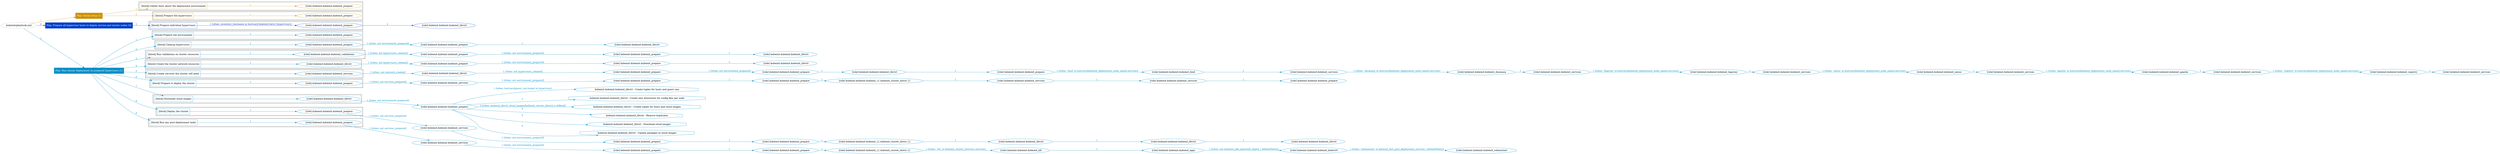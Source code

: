 digraph {
	graph [concentrate=true ordering=in rankdir=LR ratio=fill]
	edge [esep=5 sep=10]
	"kubeinit/playbook.yml" [id=root_node style=dotted]
	play_c8e9a2fd [label="Play: Initial setup (1)" color="#cc9100" fontcolor="#ffffff" id=play_c8e9a2fd shape=box style=filled tooltip=localhost]
	"kubeinit/playbook.yml" -> play_c8e9a2fd [label="1 " color="#cc9100" fontcolor="#cc9100" id=edge_499ee895 labeltooltip="1 " tooltip="1 "]
	subgraph "kubeinit.kubeinit.kubeinit_prepare" {
		role_9f97960c [label="[role] kubeinit.kubeinit.kubeinit_prepare" color="#cc9100" id=role_9f97960c tooltip="kubeinit.kubeinit.kubeinit_prepare"]
	}
	subgraph "kubeinit.kubeinit.kubeinit_prepare" {
		role_a32879fe [label="[role] kubeinit.kubeinit.kubeinit_prepare" color="#cc9100" id=role_a32879fe tooltip="kubeinit.kubeinit.kubeinit_prepare"]
	}
	subgraph "Play: Initial setup (1)" {
		play_c8e9a2fd -> block_ddce138d [label=1 color="#cc9100" fontcolor="#cc9100" id=edge_f18a7a2a labeltooltip=1 tooltip=1]
		subgraph cluster_block_ddce138d {
			block_ddce138d [label="[block] Gather facts about the deployment environment" color="#cc9100" id=block_ddce138d labeltooltip="Gather facts about the deployment environment" shape=box tooltip="Gather facts about the deployment environment"]
			block_ddce138d -> role_9f97960c [label="1 " color="#cc9100" fontcolor="#cc9100" id=edge_19dff3fe labeltooltip="1 " tooltip="1 "]
		}
		play_c8e9a2fd -> block_71250d1a [label=2 color="#cc9100" fontcolor="#cc9100" id=edge_e2ef8e1c labeltooltip=2 tooltip=2]
		subgraph cluster_block_71250d1a {
			block_71250d1a [label="[block] Prepare the hypervisors" color="#cc9100" id=block_71250d1a labeltooltip="Prepare the hypervisors" shape=box tooltip="Prepare the hypervisors"]
			block_71250d1a -> role_a32879fe [label="1 " color="#cc9100" fontcolor="#cc9100" id=edge_1887301f labeltooltip="1 " tooltip="1 "]
		}
	}
	play_f9b6962a [label="Play: Prepare all hypervisor hosts to deploy service and cluster nodes (0)" color="#013ecb" fontcolor="#ffffff" id=play_f9b6962a shape=box style=filled tooltip="Play: Prepare all hypervisor hosts to deploy service and cluster nodes (0)"]
	"kubeinit/playbook.yml" -> play_f9b6962a [label="2 " color="#013ecb" fontcolor="#013ecb" id=edge_2c439acb labeltooltip="2 " tooltip="2 "]
	subgraph "kubeinit.kubeinit.kubeinit_libvirt" {
		role_da05e594 [label="[role] kubeinit.kubeinit.kubeinit_libvirt" color="#013ecb" id=role_da05e594 tooltip="kubeinit.kubeinit.kubeinit_libvirt"]
	}
	subgraph "kubeinit.kubeinit.kubeinit_prepare" {
		role_05eef452 [label="[role] kubeinit.kubeinit.kubeinit_prepare" color="#013ecb" id=role_05eef452 tooltip="kubeinit.kubeinit.kubeinit_prepare"]
		role_05eef452 -> role_da05e594 [label="1 " color="#013ecb" fontcolor="#013ecb" id=edge_7661a7ce labeltooltip="1 " tooltip="1 "]
	}
	subgraph "Play: Prepare all hypervisor hosts to deploy service and cluster nodes (0)" {
		play_f9b6962a -> block_f9dbd3ed [label=1 color="#013ecb" fontcolor="#013ecb" id=edge_f9cae0e6 labeltooltip=1 tooltip=1]
		subgraph cluster_block_f9dbd3ed {
			block_f9dbd3ed [label="[block] Prepare individual hypervisors" color="#013ecb" id=block_f9dbd3ed labeltooltip="Prepare individual hypervisors" shape=box tooltip="Prepare individual hypervisors"]
			block_f9dbd3ed -> role_05eef452 [label="1 [when: inventory_hostname in hostvars['kubeinit-facts'].hypervisors]" color="#013ecb" fontcolor="#013ecb" id=edge_e7faaf63 labeltooltip="1 [when: inventory_hostname in hostvars['kubeinit-facts'].hypervisors]" tooltip="1 [when: inventory_hostname in hostvars['kubeinit-facts'].hypervisors]"]
		}
	}
	play_d53f347e [label="Play: Run cluster deployment on prepared hypervisors (1)" color="#038ec9" fontcolor="#ffffff" id=play_d53f347e shape=box style=filled tooltip=localhost]
	"kubeinit/playbook.yml" -> play_d53f347e [label="3 " color="#038ec9" fontcolor="#038ec9" id=edge_8be7308c labeltooltip="3 " tooltip="3 "]
	subgraph "kubeinit.kubeinit.kubeinit_prepare" {
		role_e6ece703 [label="[role] kubeinit.kubeinit.kubeinit_prepare" color="#038ec9" id=role_e6ece703 tooltip="kubeinit.kubeinit.kubeinit_prepare"]
	}
	subgraph "kubeinit.kubeinit.kubeinit_libvirt" {
		role_4ae124fd [label="[role] kubeinit.kubeinit.kubeinit_libvirt" color="#038ec9" id=role_4ae124fd tooltip="kubeinit.kubeinit.kubeinit_libvirt"]
	}
	subgraph "kubeinit.kubeinit.kubeinit_prepare" {
		role_bb935344 [label="[role] kubeinit.kubeinit.kubeinit_prepare" color="#038ec9" id=role_bb935344 tooltip="kubeinit.kubeinit.kubeinit_prepare"]
		role_bb935344 -> role_4ae124fd [label="1 " color="#038ec9" fontcolor="#038ec9" id=edge_96274f6d labeltooltip="1 " tooltip="1 "]
	}
	subgraph "kubeinit.kubeinit.kubeinit_prepare" {
		role_9ef584ec [label="[role] kubeinit.kubeinit.kubeinit_prepare" color="#038ec9" id=role_9ef584ec tooltip="kubeinit.kubeinit.kubeinit_prepare"]
		role_9ef584ec -> role_bb935344 [label="1 [when: not environment_prepared]" color="#038ec9" fontcolor="#038ec9" id=edge_e585dc14 labeltooltip="1 [when: not environment_prepared]" tooltip="1 [when: not environment_prepared]"]
	}
	subgraph "kubeinit.kubeinit.kubeinit_libvirt" {
		role_e8b487c7 [label="[role] kubeinit.kubeinit.kubeinit_libvirt" color="#038ec9" id=role_e8b487c7 tooltip="kubeinit.kubeinit.kubeinit_libvirt"]
	}
	subgraph "kubeinit.kubeinit.kubeinit_prepare" {
		role_c295b976 [label="[role] kubeinit.kubeinit.kubeinit_prepare" color="#038ec9" id=role_c295b976 tooltip="kubeinit.kubeinit.kubeinit_prepare"]
		role_c295b976 -> role_e8b487c7 [label="1 " color="#038ec9" fontcolor="#038ec9" id=edge_2c7c1005 labeltooltip="1 " tooltip="1 "]
	}
	subgraph "kubeinit.kubeinit.kubeinit_prepare" {
		role_e6bbd69c [label="[role] kubeinit.kubeinit.kubeinit_prepare" color="#038ec9" id=role_e6bbd69c tooltip="kubeinit.kubeinit.kubeinit_prepare"]
		role_e6bbd69c -> role_c295b976 [label="1 [when: not environment_prepared]" color="#038ec9" fontcolor="#038ec9" id=edge_a9a41e7a labeltooltip="1 [when: not environment_prepared]" tooltip="1 [when: not environment_prepared]"]
	}
	subgraph "kubeinit.kubeinit.kubeinit_validations" {
		role_f95f670d [label="[role] kubeinit.kubeinit.kubeinit_validations" color="#038ec9" id=role_f95f670d tooltip="kubeinit.kubeinit.kubeinit_validations"]
		role_f95f670d -> role_e6bbd69c [label="1 [when: not hypervisors_cleaned]" color="#038ec9" fontcolor="#038ec9" id=edge_6656c670 labeltooltip="1 [when: not hypervisors_cleaned]" tooltip="1 [when: not hypervisors_cleaned]"]
	}
	subgraph "kubeinit.kubeinit.kubeinit_libvirt" {
		role_8ee335df [label="[role] kubeinit.kubeinit.kubeinit_libvirt" color="#038ec9" id=role_8ee335df tooltip="kubeinit.kubeinit.kubeinit_libvirt"]
	}
	subgraph "kubeinit.kubeinit.kubeinit_prepare" {
		role_3a85381a [label="[role] kubeinit.kubeinit.kubeinit_prepare" color="#038ec9" id=role_3a85381a tooltip="kubeinit.kubeinit.kubeinit_prepare"]
		role_3a85381a -> role_8ee335df [label="1 " color="#038ec9" fontcolor="#038ec9" id=edge_d07af375 labeltooltip="1 " tooltip="1 "]
	}
	subgraph "kubeinit.kubeinit.kubeinit_prepare" {
		role_c20fd3a0 [label="[role] kubeinit.kubeinit.kubeinit_prepare" color="#038ec9" id=role_c20fd3a0 tooltip="kubeinit.kubeinit.kubeinit_prepare"]
		role_c20fd3a0 -> role_3a85381a [label="1 [when: not environment_prepared]" color="#038ec9" fontcolor="#038ec9" id=edge_0980f32b labeltooltip="1 [when: not environment_prepared]" tooltip="1 [when: not environment_prepared]"]
	}
	subgraph "kubeinit.kubeinit.kubeinit_libvirt" {
		role_f9baace7 [label="[role] kubeinit.kubeinit.kubeinit_libvirt" color="#038ec9" id=role_f9baace7 tooltip="kubeinit.kubeinit.kubeinit_libvirt"]
		role_f9baace7 -> role_c20fd3a0 [label="1 [when: not hypervisors_cleaned]" color="#038ec9" fontcolor="#038ec9" id=edge_d354dbfc labeltooltip="1 [when: not hypervisors_cleaned]" tooltip="1 [when: not hypervisors_cleaned]"]
	}
	subgraph "kubeinit.kubeinit.kubeinit_services" {
		role_8486bc4b [label="[role] kubeinit.kubeinit.kubeinit_services" color="#038ec9" id=role_8486bc4b tooltip="kubeinit.kubeinit.kubeinit_services"]
	}
	subgraph "kubeinit.kubeinit.kubeinit_registry" {
		role_679830b3 [label="[role] kubeinit.kubeinit.kubeinit_registry" color="#038ec9" id=role_679830b3 tooltip="kubeinit.kubeinit.kubeinit_registry"]
		role_679830b3 -> role_8486bc4b [label="1 " color="#038ec9" fontcolor="#038ec9" id=edge_b40e2e60 labeltooltip="1 " tooltip="1 "]
	}
	subgraph "kubeinit.kubeinit.kubeinit_services" {
		role_134e2496 [label="[role] kubeinit.kubeinit.kubeinit_services" color="#038ec9" id=role_134e2496 tooltip="kubeinit.kubeinit.kubeinit_services"]
		role_134e2496 -> role_679830b3 [label="1 [when: 'registry' in hostvars[kubeinit_deployment_node_name].services]" color="#038ec9" fontcolor="#038ec9" id=edge_a9017999 labeltooltip="1 [when: 'registry' in hostvars[kubeinit_deployment_node_name].services]" tooltip="1 [when: 'registry' in hostvars[kubeinit_deployment_node_name].services]"]
	}
	subgraph "kubeinit.kubeinit.kubeinit_apache" {
		role_84fdfa1f [label="[role] kubeinit.kubeinit.kubeinit_apache" color="#038ec9" id=role_84fdfa1f tooltip="kubeinit.kubeinit.kubeinit_apache"]
		role_84fdfa1f -> role_134e2496 [label="1 " color="#038ec9" fontcolor="#038ec9" id=edge_9df6aa0c labeltooltip="1 " tooltip="1 "]
	}
	subgraph "kubeinit.kubeinit.kubeinit_services" {
		role_08411191 [label="[role] kubeinit.kubeinit.kubeinit_services" color="#038ec9" id=role_08411191 tooltip="kubeinit.kubeinit.kubeinit_services"]
		role_08411191 -> role_84fdfa1f [label="1 [when: 'apache' in hostvars[kubeinit_deployment_node_name].services]" color="#038ec9" fontcolor="#038ec9" id=edge_0e36d7c4 labeltooltip="1 [when: 'apache' in hostvars[kubeinit_deployment_node_name].services]" tooltip="1 [when: 'apache' in hostvars[kubeinit_deployment_node_name].services]"]
	}
	subgraph "kubeinit.kubeinit.kubeinit_nexus" {
		role_4c3761f2 [label="[role] kubeinit.kubeinit.kubeinit_nexus" color="#038ec9" id=role_4c3761f2 tooltip="kubeinit.kubeinit.kubeinit_nexus"]
		role_4c3761f2 -> role_08411191 [label="1 " color="#038ec9" fontcolor="#038ec9" id=edge_a6b43efe labeltooltip="1 " tooltip="1 "]
	}
	subgraph "kubeinit.kubeinit.kubeinit_services" {
		role_db947efe [label="[role] kubeinit.kubeinit.kubeinit_services" color="#038ec9" id=role_db947efe tooltip="kubeinit.kubeinit.kubeinit_services"]
		role_db947efe -> role_4c3761f2 [label="1 [when: 'nexus' in hostvars[kubeinit_deployment_node_name].services]" color="#038ec9" fontcolor="#038ec9" id=edge_013b1d20 labeltooltip="1 [when: 'nexus' in hostvars[kubeinit_deployment_node_name].services]" tooltip="1 [when: 'nexus' in hostvars[kubeinit_deployment_node_name].services]"]
	}
	subgraph "kubeinit.kubeinit.kubeinit_haproxy" {
		role_c7f1c962 [label="[role] kubeinit.kubeinit.kubeinit_haproxy" color="#038ec9" id=role_c7f1c962 tooltip="kubeinit.kubeinit.kubeinit_haproxy"]
		role_c7f1c962 -> role_db947efe [label="1 " color="#038ec9" fontcolor="#038ec9" id=edge_9da6971c labeltooltip="1 " tooltip="1 "]
	}
	subgraph "kubeinit.kubeinit.kubeinit_services" {
		role_c8b2735c [label="[role] kubeinit.kubeinit.kubeinit_services" color="#038ec9" id=role_c8b2735c tooltip="kubeinit.kubeinit.kubeinit_services"]
		role_c8b2735c -> role_c7f1c962 [label="1 [when: 'haproxy' in hostvars[kubeinit_deployment_node_name].services]" color="#038ec9" fontcolor="#038ec9" id=edge_fddd77de labeltooltip="1 [when: 'haproxy' in hostvars[kubeinit_deployment_node_name].services]" tooltip="1 [when: 'haproxy' in hostvars[kubeinit_deployment_node_name].services]"]
	}
	subgraph "kubeinit.kubeinit.kubeinit_dnsmasq" {
		role_c1519791 [label="[role] kubeinit.kubeinit.kubeinit_dnsmasq" color="#038ec9" id=role_c1519791 tooltip="kubeinit.kubeinit.kubeinit_dnsmasq"]
		role_c1519791 -> role_c8b2735c [label="1 " color="#038ec9" fontcolor="#038ec9" id=edge_a1c4106e labeltooltip="1 " tooltip="1 "]
	}
	subgraph "kubeinit.kubeinit.kubeinit_services" {
		role_34cb897a [label="[role] kubeinit.kubeinit.kubeinit_services" color="#038ec9" id=role_34cb897a tooltip="kubeinit.kubeinit.kubeinit_services"]
		role_34cb897a -> role_c1519791 [label="1 [when: 'dnsmasq' in hostvars[kubeinit_deployment_node_name].services]" color="#038ec9" fontcolor="#038ec9" id=edge_886fdd29 labeltooltip="1 [when: 'dnsmasq' in hostvars[kubeinit_deployment_node_name].services]" tooltip="1 [when: 'dnsmasq' in hostvars[kubeinit_deployment_node_name].services]"]
	}
	subgraph "kubeinit.kubeinit.kubeinit_bind" {
		role_b4f9c377 [label="[role] kubeinit.kubeinit.kubeinit_bind" color="#038ec9" id=role_b4f9c377 tooltip="kubeinit.kubeinit.kubeinit_bind"]
		role_b4f9c377 -> role_34cb897a [label="1 " color="#038ec9" fontcolor="#038ec9" id=edge_2fa9b0d0 labeltooltip="1 " tooltip="1 "]
	}
	subgraph "kubeinit.kubeinit.kubeinit_prepare" {
		role_4acc2f5e [label="[role] kubeinit.kubeinit.kubeinit_prepare" color="#038ec9" id=role_4acc2f5e tooltip="kubeinit.kubeinit.kubeinit_prepare"]
		role_4acc2f5e -> role_b4f9c377 [label="1 [when: 'bind' in hostvars[kubeinit_deployment_node_name].services]" color="#038ec9" fontcolor="#038ec9" id=edge_e77460ef labeltooltip="1 [when: 'bind' in hostvars[kubeinit_deployment_node_name].services]" tooltip="1 [when: 'bind' in hostvars[kubeinit_deployment_node_name].services]"]
	}
	subgraph "kubeinit.kubeinit.kubeinit_libvirt" {
		role_a7ffb18c [label="[role] kubeinit.kubeinit.kubeinit_libvirt" color="#038ec9" id=role_a7ffb18c tooltip="kubeinit.kubeinit.kubeinit_libvirt"]
		role_a7ffb18c -> role_4acc2f5e [label="1 " color="#038ec9" fontcolor="#038ec9" id=edge_24516b4b labeltooltip="1 " tooltip="1 "]
	}
	subgraph "kubeinit.kubeinit.kubeinit_prepare" {
		role_57d1adfc [label="[role] kubeinit.kubeinit.kubeinit_prepare" color="#038ec9" id=role_57d1adfc tooltip="kubeinit.kubeinit.kubeinit_prepare"]
		role_57d1adfc -> role_a7ffb18c [label="1 " color="#038ec9" fontcolor="#038ec9" id=edge_1b460cde labeltooltip="1 " tooltip="1 "]
	}
	subgraph "kubeinit.kubeinit.kubeinit_prepare" {
		role_35573ab1 [label="[role] kubeinit.kubeinit.kubeinit_prepare" color="#038ec9" id=role_35573ab1 tooltip="kubeinit.kubeinit.kubeinit_prepare"]
		role_35573ab1 -> role_57d1adfc [label="1 [when: not environment_prepared]" color="#038ec9" fontcolor="#038ec9" id=edge_d41dbd39 labeltooltip="1 [when: not environment_prepared]" tooltip="1 [when: not environment_prepared]"]
	}
	subgraph "kubeinit.kubeinit.kubeinit_libvirt" {
		role_e4e1797e [label="[role] kubeinit.kubeinit.kubeinit_libvirt" color="#038ec9" id=role_e4e1797e tooltip="kubeinit.kubeinit.kubeinit_libvirt"]
		role_e4e1797e -> role_35573ab1 [label="1 [when: not hypervisors_cleaned]" color="#038ec9" fontcolor="#038ec9" id=edge_a3617df7 labeltooltip="1 [when: not hypervisors_cleaned]" tooltip="1 [when: not hypervisors_cleaned]"]
	}
	subgraph "kubeinit.kubeinit.kubeinit_services" {
		role_de6089fb [label="[role] kubeinit.kubeinit.kubeinit_services" color="#038ec9" id=role_de6089fb tooltip="kubeinit.kubeinit.kubeinit_services"]
		role_de6089fb -> role_e4e1797e [label="1 [when: not network_created]" color="#038ec9" fontcolor="#038ec9" id=edge_54c3418f labeltooltip="1 [when: not network_created]" tooltip="1 [when: not network_created]"]
	}
	subgraph "kubeinit.kubeinit.kubeinit_prepare" {
		role_43af621a [label="[role] kubeinit.kubeinit.kubeinit_prepare" color="#038ec9" id=role_43af621a tooltip="kubeinit.kubeinit.kubeinit_prepare"]
	}
	subgraph "kubeinit.kubeinit.kubeinit_services" {
		role_7bc565a7 [label="[role] kubeinit.kubeinit.kubeinit_services" color="#038ec9" id=role_7bc565a7 tooltip="kubeinit.kubeinit.kubeinit_services"]
		role_7bc565a7 -> role_43af621a [label="1 " color="#038ec9" fontcolor="#038ec9" id=edge_5f2160c4 labeltooltip="1 " tooltip="1 "]
	}
	subgraph "kubeinit.kubeinit.kubeinit_services" {
		role_2d0c2caf [label="[role] kubeinit.kubeinit.kubeinit_services" color="#038ec9" id=role_2d0c2caf tooltip="kubeinit.kubeinit.kubeinit_services"]
		role_2d0c2caf -> role_7bc565a7 [label="1 " color="#038ec9" fontcolor="#038ec9" id=edge_95439518 labeltooltip="1 " tooltip="1 "]
	}
	subgraph "kubeinit.kubeinit.kubeinit_{{ kubeinit_cluster_distro }}" {
		role_14303034 [label="[role] kubeinit.kubeinit.kubeinit_{{ kubeinit_cluster_distro }}" color="#038ec9" id=role_14303034 tooltip="kubeinit.kubeinit.kubeinit_{{ kubeinit_cluster_distro }}"]
		role_14303034 -> role_2d0c2caf [label="1 " color="#038ec9" fontcolor="#038ec9" id=edge_dabd4343 labeltooltip="1 " tooltip="1 "]
	}
	subgraph "kubeinit.kubeinit.kubeinit_prepare" {
		role_9f312f2f [label="[role] kubeinit.kubeinit.kubeinit_prepare" color="#038ec9" id=role_9f312f2f tooltip="kubeinit.kubeinit.kubeinit_prepare"]
		role_9f312f2f -> role_14303034 [label="1 " color="#038ec9" fontcolor="#038ec9" id=edge_d7553064 labeltooltip="1 " tooltip="1 "]
	}
	subgraph "kubeinit.kubeinit.kubeinit_prepare" {
		role_d9b220a9 [label="[role] kubeinit.kubeinit.kubeinit_prepare" color="#038ec9" id=role_d9b220a9 tooltip="kubeinit.kubeinit.kubeinit_prepare"]
		role_d9b220a9 -> role_9f312f2f [label="1 " color="#038ec9" fontcolor="#038ec9" id=edge_089cd8d1 labeltooltip="1 " tooltip="1 "]
	}
	subgraph "kubeinit.kubeinit.kubeinit_services" {
		role_11f57595 [label="[role] kubeinit.kubeinit.kubeinit_services" color="#038ec9" id=role_11f57595 tooltip="kubeinit.kubeinit.kubeinit_services"]
		role_11f57595 -> role_d9b220a9 [label="1 [when: not environment_prepared]" color="#038ec9" fontcolor="#038ec9" id=edge_afa8fa36 labeltooltip="1 [when: not environment_prepared]" tooltip="1 [when: not environment_prepared]"]
	}
	subgraph "kubeinit.kubeinit.kubeinit_prepare" {
		role_737999c2 [label="[role] kubeinit.kubeinit.kubeinit_prepare" color="#038ec9" id=role_737999c2 tooltip="kubeinit.kubeinit.kubeinit_prepare"]
		role_737999c2 -> role_11f57595 [label="1 [when: not services_prepared]" color="#038ec9" fontcolor="#038ec9" id=edge_88f93aa5 labeltooltip="1 [when: not services_prepared]" tooltip="1 [when: not services_prepared]"]
	}
	subgraph "kubeinit.kubeinit.kubeinit_prepare" {
		role_3c0be391 [label="[role] kubeinit.kubeinit.kubeinit_prepare" color="#038ec9" id=role_3c0be391 tooltip="kubeinit.kubeinit.kubeinit_prepare"]
		task_fadc814c [label="kubeinit.kubeinit.kubeinit_libvirt : Create tuples for hosts and guest vms" color="#038ec9" id=task_fadc814c shape=octagon tooltip="kubeinit.kubeinit.kubeinit_libvirt : Create tuples for hosts and guest vms"]
		role_3c0be391 -> task_fadc814c [label="1 [when: hostvars[guest_vm].target in hypervisor]" color="#038ec9" fontcolor="#038ec9" id=edge_558c90e9 labeltooltip="1 [when: hostvars[guest_vm].target in hypervisor]" tooltip="1 [when: hostvars[guest_vm].target in hypervisor]"]
		task_c2387890 [label="kubeinit.kubeinit.kubeinit_libvirt : Create new directories for config files per node" color="#038ec9" id=task_c2387890 shape=octagon tooltip="kubeinit.kubeinit.kubeinit_libvirt : Create new directories for config files per node"]
		role_3c0be391 -> task_c2387890 [label="2 " color="#038ec9" fontcolor="#038ec9" id=edge_c40fadca labeltooltip="2 " tooltip="2 "]
		task_241887fb [label="kubeinit.kubeinit.kubeinit_libvirt : Create tuples for hosts and cloud images" color="#038ec9" id=task_241887fb shape=octagon tooltip="kubeinit.kubeinit.kubeinit_libvirt : Create tuples for hosts and cloud images"]
		role_3c0be391 -> task_241887fb [label="3 [when: kubeinit_libvirt_cloud_images[kubeinit_cluster_distro] is defined]" color="#038ec9" fontcolor="#038ec9" id=edge_73002fc7 labeltooltip="3 [when: kubeinit_libvirt_cloud_images[kubeinit_cluster_distro] is defined]" tooltip="3 [when: kubeinit_libvirt_cloud_images[kubeinit_cluster_distro] is defined]"]
		task_e81e8abc [label="kubeinit.kubeinit.kubeinit_libvirt : Remove duplicates" color="#038ec9" id=task_e81e8abc shape=octagon tooltip="kubeinit.kubeinit.kubeinit_libvirt : Remove duplicates"]
		role_3c0be391 -> task_e81e8abc [label="4 " color="#038ec9" fontcolor="#038ec9" id=edge_f61a4d70 labeltooltip="4 " tooltip="4 "]
		task_f77ea03e [label="kubeinit.kubeinit.kubeinit_libvirt : Download cloud images" color="#038ec9" id=task_f77ea03e shape=octagon tooltip="kubeinit.kubeinit.kubeinit_libvirt : Download cloud images"]
		role_3c0be391 -> task_f77ea03e [label="5 " color="#038ec9" fontcolor="#038ec9" id=edge_fe9797e8 labeltooltip="5 " tooltip="5 "]
		task_1833734b [label="kubeinit.kubeinit.kubeinit_libvirt : Update packages in cloud images" color="#038ec9" id=task_1833734b shape=octagon tooltip="kubeinit.kubeinit.kubeinit_libvirt : Update packages in cloud images"]
		role_3c0be391 -> task_1833734b [label="6 " color="#038ec9" fontcolor="#038ec9" id=edge_33483ed9 labeltooltip="6 " tooltip="6 "]
	}
	subgraph "kubeinit.kubeinit.kubeinit_libvirt" {
		role_958be8a9 [label="[role] kubeinit.kubeinit.kubeinit_libvirt" color="#038ec9" id=role_958be8a9 tooltip="kubeinit.kubeinit.kubeinit_libvirt"]
		role_958be8a9 -> role_3c0be391 [label="1 [when: not environment_prepared]" color="#038ec9" fontcolor="#038ec9" id=edge_11957382 labeltooltip="1 [when: not environment_prepared]" tooltip="1 [when: not environment_prepared]"]
	}
	subgraph "kubeinit.kubeinit.kubeinit_libvirt" {
		role_6fc59b22 [label="[role] kubeinit.kubeinit.kubeinit_libvirt" color="#038ec9" id=role_6fc59b22 tooltip="kubeinit.kubeinit.kubeinit_libvirt"]
	}
	subgraph "kubeinit.kubeinit.kubeinit_libvirt" {
		role_d3b927f1 [label="[role] kubeinit.kubeinit.kubeinit_libvirt" color="#038ec9" id=role_d3b927f1 tooltip="kubeinit.kubeinit.kubeinit_libvirt"]
		role_d3b927f1 -> role_6fc59b22 [label="1 " color="#038ec9" fontcolor="#038ec9" id=edge_c4731323 labeltooltip="1 " tooltip="1 "]
	}
	subgraph "kubeinit.kubeinit.kubeinit_libvirt" {
		role_4d9d8ec8 [label="[role] kubeinit.kubeinit.kubeinit_libvirt" color="#038ec9" id=role_4d9d8ec8 tooltip="kubeinit.kubeinit.kubeinit_libvirt"]
		role_4d9d8ec8 -> role_d3b927f1 [label="1 " color="#038ec9" fontcolor="#038ec9" id=edge_161c23f7 labeltooltip="1 " tooltip="1 "]
	}
	subgraph "kubeinit.kubeinit.kubeinit_{{ kubeinit_cluster_distro }}" {
		role_7f2fa42f [label="[role] kubeinit.kubeinit.kubeinit_{{ kubeinit_cluster_distro }}" color="#038ec9" id=role_7f2fa42f tooltip="kubeinit.kubeinit.kubeinit_{{ kubeinit_cluster_distro }}"]
		role_7f2fa42f -> role_4d9d8ec8 [label="1 " color="#038ec9" fontcolor="#038ec9" id=edge_12ce5a5d labeltooltip="1 " tooltip="1 "]
	}
	subgraph "kubeinit.kubeinit.kubeinit_prepare" {
		role_a5787c8a [label="[role] kubeinit.kubeinit.kubeinit_prepare" color="#038ec9" id=role_a5787c8a tooltip="kubeinit.kubeinit.kubeinit_prepare"]
		role_a5787c8a -> role_7f2fa42f [label="1 " color="#038ec9" fontcolor="#038ec9" id=edge_8c18cfcc labeltooltip="1 " tooltip="1 "]
	}
	subgraph "kubeinit.kubeinit.kubeinit_prepare" {
		role_a92c5b0d [label="[role] kubeinit.kubeinit.kubeinit_prepare" color="#038ec9" id=role_a92c5b0d tooltip="kubeinit.kubeinit.kubeinit_prepare"]
		role_a92c5b0d -> role_a5787c8a [label="1 " color="#038ec9" fontcolor="#038ec9" id=edge_4307eafd labeltooltip="1 " tooltip="1 "]
	}
	subgraph "kubeinit.kubeinit.kubeinit_services" {
		role_0fbcaa73 [label="[role] kubeinit.kubeinit.kubeinit_services" color="#038ec9" id=role_0fbcaa73 tooltip="kubeinit.kubeinit.kubeinit_services"]
		role_0fbcaa73 -> role_a92c5b0d [label="1 [when: not environment_prepared]" color="#038ec9" fontcolor="#038ec9" id=edge_33f49499 labeltooltip="1 [when: not environment_prepared]" tooltip="1 [when: not environment_prepared]"]
	}
	subgraph "kubeinit.kubeinit.kubeinit_prepare" {
		role_fac92b4a [label="[role] kubeinit.kubeinit.kubeinit_prepare" color="#038ec9" id=role_fac92b4a tooltip="kubeinit.kubeinit.kubeinit_prepare"]
		role_fac92b4a -> role_0fbcaa73 [label="1 [when: not services_prepared]" color="#038ec9" fontcolor="#038ec9" id=edge_43fc3213 labeltooltip="1 [when: not services_prepared]" tooltip="1 [when: not services_prepared]"]
	}
	subgraph "kubeinit.kubeinit.kubeinit_submariner" {
		role_72b8aa50 [label="[role] kubeinit.kubeinit.kubeinit_submariner" color="#038ec9" id=role_72b8aa50 tooltip="kubeinit.kubeinit.kubeinit_submariner"]
	}
	subgraph "kubeinit.kubeinit.kubeinit_kubevirt" {
		role_4488b4f8 [label="[role] kubeinit.kubeinit.kubeinit_kubevirt" color="#038ec9" id=role_4488b4f8 tooltip="kubeinit.kubeinit.kubeinit_kubevirt"]
		role_4488b4f8 -> role_72b8aa50 [label="1 [when: 'submariner' in kubeinit_fact_post_deployment_services | default(False)]" color="#038ec9" fontcolor="#038ec9" id=edge_1c58c601 labeltooltip="1 [when: 'submariner' in kubeinit_fact_post_deployment_services | default(False)]" tooltip="1 [when: 'submariner' in kubeinit_fact_post_deployment_services | default(False)]"]
	}
	subgraph "kubeinit.kubeinit.kubeinit_apps" {
		role_a0f4c6d1 [label="[role] kubeinit.kubeinit.kubeinit_apps" color="#038ec9" id=role_a0f4c6d1 tooltip="kubeinit.kubeinit.kubeinit_apps"]
		role_a0f4c6d1 -> role_4488b4f8 [label="1 [when: not kubeinit_okd_openshift_deploy | default(False)]" color="#038ec9" fontcolor="#038ec9" id=edge_51241041 labeltooltip="1 [when: not kubeinit_okd_openshift_deploy | default(False)]" tooltip="1 [when: not kubeinit_okd_openshift_deploy | default(False)]"]
	}
	subgraph "kubeinit.kubeinit.kubeinit_nfs" {
		role_1e8edc6a [label="[role] kubeinit.kubeinit.kubeinit_nfs" color="#038ec9" id=role_1e8edc6a tooltip="kubeinit.kubeinit.kubeinit_nfs"]
		role_1e8edc6a -> role_a0f4c6d1 [label="1 " color="#038ec9" fontcolor="#038ec9" id=edge_8198289e labeltooltip="1 " tooltip="1 "]
	}
	subgraph "kubeinit.kubeinit.kubeinit_{{ kubeinit_cluster_distro }}" {
		role_22c3e679 [label="[role] kubeinit.kubeinit.kubeinit_{{ kubeinit_cluster_distro }}" color="#038ec9" id=role_22c3e679 tooltip="kubeinit.kubeinit.kubeinit_{{ kubeinit_cluster_distro }}"]
		role_22c3e679 -> role_1e8edc6a [label="1 [when: 'nfs' in kubeinit_cluster_hostvars.services]" color="#038ec9" fontcolor="#038ec9" id=edge_4d4394e1 labeltooltip="1 [when: 'nfs' in kubeinit_cluster_hostvars.services]" tooltip="1 [when: 'nfs' in kubeinit_cluster_hostvars.services]"]
	}
	subgraph "kubeinit.kubeinit.kubeinit_prepare" {
		role_7213c02e [label="[role] kubeinit.kubeinit.kubeinit_prepare" color="#038ec9" id=role_7213c02e tooltip="kubeinit.kubeinit.kubeinit_prepare"]
		role_7213c02e -> role_22c3e679 [label="1 " color="#038ec9" fontcolor="#038ec9" id=edge_d682e5c1 labeltooltip="1 " tooltip="1 "]
	}
	subgraph "kubeinit.kubeinit.kubeinit_prepare" {
		role_d4960db2 [label="[role] kubeinit.kubeinit.kubeinit_prepare" color="#038ec9" id=role_d4960db2 tooltip="kubeinit.kubeinit.kubeinit_prepare"]
		role_d4960db2 -> role_7213c02e [label="1 " color="#038ec9" fontcolor="#038ec9" id=edge_c50a3561 labeltooltip="1 " tooltip="1 "]
	}
	subgraph "kubeinit.kubeinit.kubeinit_services" {
		role_38cf3b37 [label="[role] kubeinit.kubeinit.kubeinit_services" color="#038ec9" id=role_38cf3b37 tooltip="kubeinit.kubeinit.kubeinit_services"]
		role_38cf3b37 -> role_d4960db2 [label="1 [when: not environment_prepared]" color="#038ec9" fontcolor="#038ec9" id=edge_bcb5f5d6 labeltooltip="1 [when: not environment_prepared]" tooltip="1 [when: not environment_prepared]"]
	}
	subgraph "kubeinit.kubeinit.kubeinit_prepare" {
		role_718a143f [label="[role] kubeinit.kubeinit.kubeinit_prepare" color="#038ec9" id=role_718a143f tooltip="kubeinit.kubeinit.kubeinit_prepare"]
		role_718a143f -> role_38cf3b37 [label="1 [when: not services_prepared]" color="#038ec9" fontcolor="#038ec9" id=edge_2303a84f labeltooltip="1 [when: not services_prepared]" tooltip="1 [when: not services_prepared]"]
	}
	subgraph "Play: Run cluster deployment on prepared hypervisors (1)" {
		play_d53f347e -> block_0724c117 [label=1 color="#038ec9" fontcolor="#038ec9" id=edge_5159d27e labeltooltip=1 tooltip=1]
		subgraph cluster_block_0724c117 {
			block_0724c117 [label="[block] Prepare the environment" color="#038ec9" id=block_0724c117 labeltooltip="Prepare the environment" shape=box tooltip="Prepare the environment"]
			block_0724c117 -> role_e6ece703 [label="1 " color="#038ec9" fontcolor="#038ec9" id=edge_71c449ef labeltooltip="1 " tooltip="1 "]
		}
		play_d53f347e -> block_3c72a205 [label=2 color="#038ec9" fontcolor="#038ec9" id=edge_7141394b labeltooltip=2 tooltip=2]
		subgraph cluster_block_3c72a205 {
			block_3c72a205 [label="[block] Cleanup hypervisors" color="#038ec9" id=block_3c72a205 labeltooltip="Cleanup hypervisors" shape=box tooltip="Cleanup hypervisors"]
			block_3c72a205 -> role_9ef584ec [label="1 " color="#038ec9" fontcolor="#038ec9" id=edge_1437be9d labeltooltip="1 " tooltip="1 "]
		}
		play_d53f347e -> block_4c326cee [label=3 color="#038ec9" fontcolor="#038ec9" id=edge_3973b636 labeltooltip=3 tooltip=3]
		subgraph cluster_block_4c326cee {
			block_4c326cee [label="[block] Run validations on cluster resources" color="#038ec9" id=block_4c326cee labeltooltip="Run validations on cluster resources" shape=box tooltip="Run validations on cluster resources"]
			block_4c326cee -> role_f95f670d [label="1 " color="#038ec9" fontcolor="#038ec9" id=edge_ba5b0b95 labeltooltip="1 " tooltip="1 "]
		}
		play_d53f347e -> block_e281ca47 [label=4 color="#038ec9" fontcolor="#038ec9" id=edge_864dba81 labeltooltip=4 tooltip=4]
		subgraph cluster_block_e281ca47 {
			block_e281ca47 [label="[block] Create the cluster network resources" color="#038ec9" id=block_e281ca47 labeltooltip="Create the cluster network resources" shape=box tooltip="Create the cluster network resources"]
			block_e281ca47 -> role_f9baace7 [label="1 " color="#038ec9" fontcolor="#038ec9" id=edge_caaa2d15 labeltooltip="1 " tooltip="1 "]
		}
		play_d53f347e -> block_f79d56ee [label=5 color="#038ec9" fontcolor="#038ec9" id=edge_95fb856c labeltooltip=5 tooltip=5]
		subgraph cluster_block_f79d56ee {
			block_f79d56ee [label="[block] Create services the cluster will need" color="#038ec9" id=block_f79d56ee labeltooltip="Create services the cluster will need" shape=box tooltip="Create services the cluster will need"]
			block_f79d56ee -> role_de6089fb [label="1 " color="#038ec9" fontcolor="#038ec9" id=edge_56276e3b labeltooltip="1 " tooltip="1 "]
		}
		play_d53f347e -> block_361c58cc [label=6 color="#038ec9" fontcolor="#038ec9" id=edge_3d740457 labeltooltip=6 tooltip=6]
		subgraph cluster_block_361c58cc {
			block_361c58cc [label="[block] Prepare to deploy the cluster" color="#038ec9" id=block_361c58cc labeltooltip="Prepare to deploy the cluster" shape=box tooltip="Prepare to deploy the cluster"]
			block_361c58cc -> role_737999c2 [label="1 " color="#038ec9" fontcolor="#038ec9" id=edge_a77a8555 labeltooltip="1 " tooltip="1 "]
		}
		play_d53f347e -> block_758f07b0 [label=7 color="#038ec9" fontcolor="#038ec9" id=edge_2671c0d8 labeltooltip=7 tooltip=7]
		subgraph cluster_block_758f07b0 {
			block_758f07b0 [label="[block] Download cloud images" color="#038ec9" id=block_758f07b0 labeltooltip="Download cloud images" shape=box tooltip="Download cloud images"]
			block_758f07b0 -> role_958be8a9 [label="1 " color="#038ec9" fontcolor="#038ec9" id=edge_d0dad948 labeltooltip="1 " tooltip="1 "]
		}
		play_d53f347e -> block_0292e109 [label=8 color="#038ec9" fontcolor="#038ec9" id=edge_001a66a7 labeltooltip=8 tooltip=8]
		subgraph cluster_block_0292e109 {
			block_0292e109 [label="[block] Deploy the cluster" color="#038ec9" id=block_0292e109 labeltooltip="Deploy the cluster" shape=box tooltip="Deploy the cluster"]
			block_0292e109 -> role_fac92b4a [label="1 " color="#038ec9" fontcolor="#038ec9" id=edge_1910fd1f labeltooltip="1 " tooltip="1 "]
		}
		play_d53f347e -> block_a775d9d9 [label=9 color="#038ec9" fontcolor="#038ec9" id=edge_53939a30 labeltooltip=9 tooltip=9]
		subgraph cluster_block_a775d9d9 {
			block_a775d9d9 [label="[block] Run any post-deployment tasks" color="#038ec9" id=block_a775d9d9 labeltooltip="Run any post-deployment tasks" shape=box tooltip="Run any post-deployment tasks"]
			block_a775d9d9 -> role_718a143f [label="1 " color="#038ec9" fontcolor="#038ec9" id=edge_9d525159 labeltooltip="1 " tooltip="1 "]
		}
	}
}
